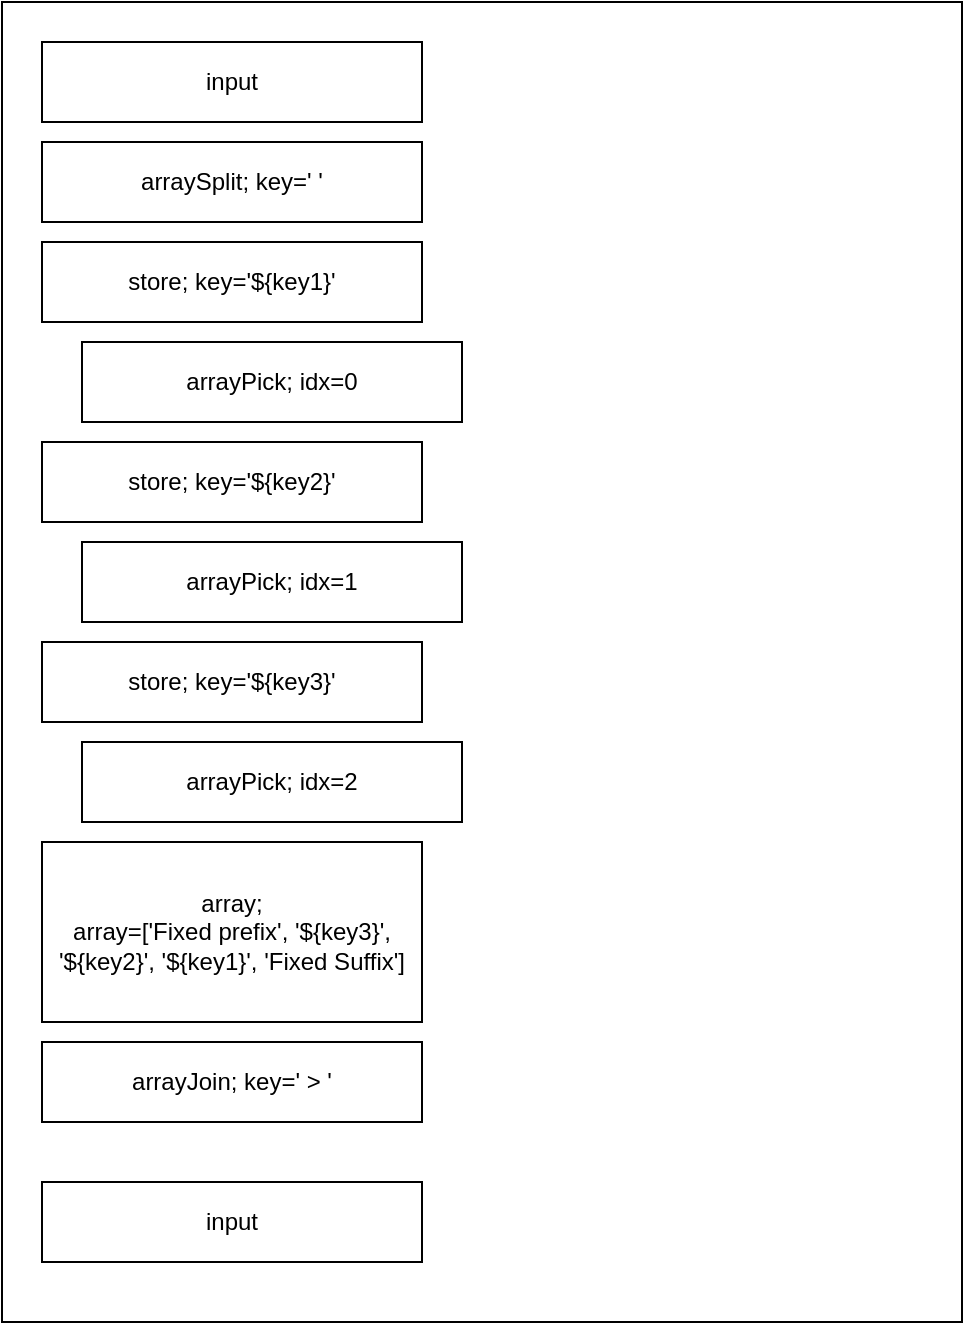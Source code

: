 <mxfile version="14.4.3" type="device"><diagram id="qfNCOYGKIAg7Jvt5ErwZ" name="Page-1"><mxGraphModel dx="1360" dy="862" grid="1" gridSize="10" guides="1" tooltips="1" connect="1" arrows="1" fold="1" page="1" pageScale="1" pageWidth="827" pageHeight="1169" math="0" shadow="0"><root><mxCell id="0"/><mxCell id="1" parent="0"/><mxCell id="9aLz0-vBe35f16tf1Gdq-1" value="" style="rounded=0;whiteSpace=wrap;html=1;" vertex="1" parent="1"><mxGeometry x="40" y="40" width="480" height="660" as="geometry"/></mxCell><mxCell id="9aLz0-vBe35f16tf1Gdq-2" value="input" style="rounded=0;whiteSpace=wrap;html=1;" vertex="1" parent="1"><mxGeometry x="60" y="60" width="190" height="40" as="geometry"/></mxCell><mxCell id="9aLz0-vBe35f16tf1Gdq-3" value="arraySplit; key=' '" style="rounded=0;whiteSpace=wrap;html=1;" vertex="1" parent="1"><mxGeometry x="60" y="110" width="190" height="40" as="geometry"/></mxCell><mxCell id="9aLz0-vBe35f16tf1Gdq-4" value="store; key='${key1}'" style="rounded=0;whiteSpace=wrap;html=1;" vertex="1" parent="1"><mxGeometry x="60" y="160" width="190" height="40" as="geometry"/></mxCell><mxCell id="9aLz0-vBe35f16tf1Gdq-5" value="arrayPick; idx=0" style="rounded=0;whiteSpace=wrap;html=1;" vertex="1" parent="1"><mxGeometry x="80" y="210" width="190" height="40" as="geometry"/></mxCell><mxCell id="9aLz0-vBe35f16tf1Gdq-6" value="store; key='${key2}'" style="rounded=0;whiteSpace=wrap;html=1;" vertex="1" parent="1"><mxGeometry x="60" y="260" width="190" height="40" as="geometry"/></mxCell><mxCell id="9aLz0-vBe35f16tf1Gdq-7" value="arrayPick; idx=1" style="rounded=0;whiteSpace=wrap;html=1;" vertex="1" parent="1"><mxGeometry x="80" y="310" width="190" height="40" as="geometry"/></mxCell><mxCell id="9aLz0-vBe35f16tf1Gdq-8" value="store; key='${key3}'" style="rounded=0;whiteSpace=wrap;html=1;" vertex="1" parent="1"><mxGeometry x="60" y="360" width="190" height="40" as="geometry"/></mxCell><mxCell id="9aLz0-vBe35f16tf1Gdq-9" value="arrayPick; idx=2" style="rounded=0;whiteSpace=wrap;html=1;" vertex="1" parent="1"><mxGeometry x="80" y="410" width="190" height="40" as="geometry"/></mxCell><mxCell id="9aLz0-vBe35f16tf1Gdq-10" value="array; &lt;br&gt;&lt;div&gt;&lt;span&gt;array=['Fixed prefix', '${key3}', '${key2}', '${key1}', 'Fixed Suffix']&lt;/span&gt;&lt;/div&gt;" style="rounded=0;whiteSpace=wrap;html=1;align=center;" vertex="1" parent="1"><mxGeometry x="60" y="460" width="190" height="90" as="geometry"/></mxCell><mxCell id="9aLz0-vBe35f16tf1Gdq-11" value="arrayJoin; key=' &amp;gt; '" style="rounded=0;whiteSpace=wrap;html=1;" vertex="1" parent="1"><mxGeometry x="60" y="560" width="190" height="40" as="geometry"/></mxCell><mxCell id="9aLz0-vBe35f16tf1Gdq-12" value="input" style="rounded=0;whiteSpace=wrap;html=1;" vertex="1" parent="1"><mxGeometry x="60" y="630" width="190" height="40" as="geometry"/></mxCell></root></mxGraphModel></diagram></mxfile>